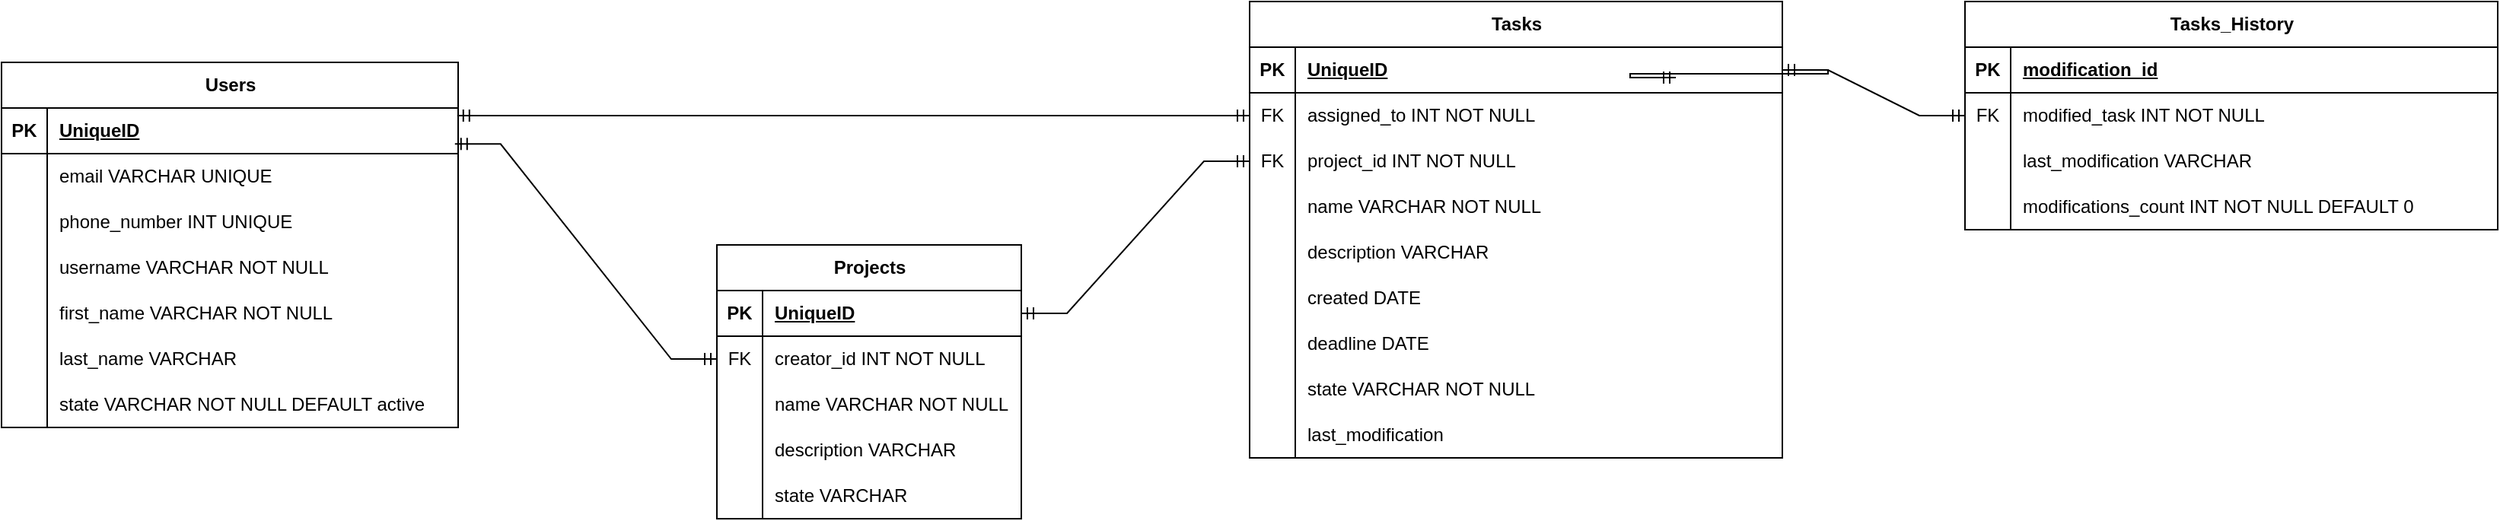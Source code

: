 <mxfile version="23.1.7" type="github">
  <diagram id="R2lEEEUBdFMjLlhIrx00" name="Page-1">
    <mxGraphModel dx="3056" dy="1215" grid="1" gridSize="10" guides="1" tooltips="1" connect="1" arrows="1" fold="1" page="1" pageScale="1" pageWidth="850" pageHeight="1100" math="0" shadow="0" extFonts="Permanent Marker^https://fonts.googleapis.com/css?family=Permanent+Marker">
      <root>
        <mxCell id="0" />
        <mxCell id="1" parent="0" />
        <mxCell id="dOVWwTzUJoapFZF-kY8Z-11" value="Users" style="shape=table;startSize=30;container=1;collapsible=1;childLayout=tableLayout;fixedRows=1;rowLines=0;fontStyle=1;align=center;resizeLast=1;html=1;" vertex="1" parent="1">
          <mxGeometry x="-260" y="130" width="300" height="240" as="geometry" />
        </mxCell>
        <mxCell id="dOVWwTzUJoapFZF-kY8Z-12" value="" style="shape=tableRow;horizontal=0;startSize=0;swimlaneHead=0;swimlaneBody=0;fillColor=none;collapsible=0;dropTarget=0;points=[[0,0.5],[1,0.5]];portConstraint=eastwest;top=0;left=0;right=0;bottom=1;" vertex="1" parent="dOVWwTzUJoapFZF-kY8Z-11">
          <mxGeometry y="30" width="300" height="30" as="geometry" />
        </mxCell>
        <mxCell id="dOVWwTzUJoapFZF-kY8Z-13" value="PK" style="shape=partialRectangle;connectable=0;fillColor=none;top=0;left=0;bottom=0;right=0;fontStyle=1;overflow=hidden;whiteSpace=wrap;html=1;" vertex="1" parent="dOVWwTzUJoapFZF-kY8Z-12">
          <mxGeometry width="30" height="30" as="geometry">
            <mxRectangle width="30" height="30" as="alternateBounds" />
          </mxGeometry>
        </mxCell>
        <mxCell id="dOVWwTzUJoapFZF-kY8Z-14" value="UniqueID" style="shape=partialRectangle;connectable=0;fillColor=none;top=0;left=0;bottom=0;right=0;align=left;spacingLeft=6;fontStyle=5;overflow=hidden;whiteSpace=wrap;html=1;" vertex="1" parent="dOVWwTzUJoapFZF-kY8Z-12">
          <mxGeometry x="30" width="270" height="30" as="geometry">
            <mxRectangle width="270" height="30" as="alternateBounds" />
          </mxGeometry>
        </mxCell>
        <mxCell id="dOVWwTzUJoapFZF-kY8Z-15" value="" style="shape=tableRow;horizontal=0;startSize=0;swimlaneHead=0;swimlaneBody=0;fillColor=none;collapsible=0;dropTarget=0;points=[[0,0.5],[1,0.5]];portConstraint=eastwest;top=0;left=0;right=0;bottom=0;" vertex="1" parent="dOVWwTzUJoapFZF-kY8Z-11">
          <mxGeometry y="60" width="300" height="30" as="geometry" />
        </mxCell>
        <mxCell id="dOVWwTzUJoapFZF-kY8Z-16" value="" style="shape=partialRectangle;connectable=0;fillColor=none;top=0;left=0;bottom=0;right=0;editable=1;overflow=hidden;whiteSpace=wrap;html=1;" vertex="1" parent="dOVWwTzUJoapFZF-kY8Z-15">
          <mxGeometry width="30" height="30" as="geometry">
            <mxRectangle width="30" height="30" as="alternateBounds" />
          </mxGeometry>
        </mxCell>
        <mxCell id="dOVWwTzUJoapFZF-kY8Z-17" value="email VARCHAR UNIQUE" style="shape=partialRectangle;connectable=0;fillColor=none;top=0;left=0;bottom=0;right=0;align=left;spacingLeft=6;overflow=hidden;whiteSpace=wrap;html=1;" vertex="1" parent="dOVWwTzUJoapFZF-kY8Z-15">
          <mxGeometry x="30" width="270" height="30" as="geometry">
            <mxRectangle width="270" height="30" as="alternateBounds" />
          </mxGeometry>
        </mxCell>
        <mxCell id="dOVWwTzUJoapFZF-kY8Z-18" value="" style="shape=tableRow;horizontal=0;startSize=0;swimlaneHead=0;swimlaneBody=0;fillColor=none;collapsible=0;dropTarget=0;points=[[0,0.5],[1,0.5]];portConstraint=eastwest;top=0;left=0;right=0;bottom=0;" vertex="1" parent="dOVWwTzUJoapFZF-kY8Z-11">
          <mxGeometry y="90" width="300" height="30" as="geometry" />
        </mxCell>
        <mxCell id="dOVWwTzUJoapFZF-kY8Z-19" value="" style="shape=partialRectangle;connectable=0;fillColor=none;top=0;left=0;bottom=0;right=0;editable=1;overflow=hidden;whiteSpace=wrap;html=1;" vertex="1" parent="dOVWwTzUJoapFZF-kY8Z-18">
          <mxGeometry width="30" height="30" as="geometry">
            <mxRectangle width="30" height="30" as="alternateBounds" />
          </mxGeometry>
        </mxCell>
        <mxCell id="dOVWwTzUJoapFZF-kY8Z-20" value="phone_number INT UNIQUE" style="shape=partialRectangle;connectable=0;fillColor=none;top=0;left=0;bottom=0;right=0;align=left;spacingLeft=6;overflow=hidden;whiteSpace=wrap;html=1;" vertex="1" parent="dOVWwTzUJoapFZF-kY8Z-18">
          <mxGeometry x="30" width="270" height="30" as="geometry">
            <mxRectangle width="270" height="30" as="alternateBounds" />
          </mxGeometry>
        </mxCell>
        <mxCell id="dOVWwTzUJoapFZF-kY8Z-21" value="" style="shape=tableRow;horizontal=0;startSize=0;swimlaneHead=0;swimlaneBody=0;fillColor=none;collapsible=0;dropTarget=0;points=[[0,0.5],[1,0.5]];portConstraint=eastwest;top=0;left=0;right=0;bottom=0;" vertex="1" parent="dOVWwTzUJoapFZF-kY8Z-11">
          <mxGeometry y="120" width="300" height="30" as="geometry" />
        </mxCell>
        <mxCell id="dOVWwTzUJoapFZF-kY8Z-22" value="" style="shape=partialRectangle;connectable=0;fillColor=none;top=0;left=0;bottom=0;right=0;editable=1;overflow=hidden;whiteSpace=wrap;html=1;" vertex="1" parent="dOVWwTzUJoapFZF-kY8Z-21">
          <mxGeometry width="30" height="30" as="geometry">
            <mxRectangle width="30" height="30" as="alternateBounds" />
          </mxGeometry>
        </mxCell>
        <mxCell id="dOVWwTzUJoapFZF-kY8Z-23" value="username VARCHAR NOT NULL" style="shape=partialRectangle;connectable=0;fillColor=none;top=0;left=0;bottom=0;right=0;align=left;spacingLeft=6;overflow=hidden;whiteSpace=wrap;html=1;" vertex="1" parent="dOVWwTzUJoapFZF-kY8Z-21">
          <mxGeometry x="30" width="270" height="30" as="geometry">
            <mxRectangle width="270" height="30" as="alternateBounds" />
          </mxGeometry>
        </mxCell>
        <mxCell id="dOVWwTzUJoapFZF-kY8Z-24" style="shape=tableRow;horizontal=0;startSize=0;swimlaneHead=0;swimlaneBody=0;fillColor=none;collapsible=0;dropTarget=0;points=[[0,0.5],[1,0.5]];portConstraint=eastwest;top=0;left=0;right=0;bottom=0;" vertex="1" parent="dOVWwTzUJoapFZF-kY8Z-11">
          <mxGeometry y="150" width="300" height="30" as="geometry" />
        </mxCell>
        <mxCell id="dOVWwTzUJoapFZF-kY8Z-25" style="shape=partialRectangle;connectable=0;fillColor=none;top=0;left=0;bottom=0;right=0;editable=1;overflow=hidden;whiteSpace=wrap;html=1;" vertex="1" parent="dOVWwTzUJoapFZF-kY8Z-24">
          <mxGeometry width="30" height="30" as="geometry">
            <mxRectangle width="30" height="30" as="alternateBounds" />
          </mxGeometry>
        </mxCell>
        <mxCell id="dOVWwTzUJoapFZF-kY8Z-26" value="first_name VARCHAR NOT NULL" style="shape=partialRectangle;connectable=0;fillColor=none;top=0;left=0;bottom=0;right=0;align=left;spacingLeft=6;overflow=hidden;whiteSpace=wrap;html=1;" vertex="1" parent="dOVWwTzUJoapFZF-kY8Z-24">
          <mxGeometry x="30" width="270" height="30" as="geometry">
            <mxRectangle width="270" height="30" as="alternateBounds" />
          </mxGeometry>
        </mxCell>
        <mxCell id="dOVWwTzUJoapFZF-kY8Z-27" style="shape=tableRow;horizontal=0;startSize=0;swimlaneHead=0;swimlaneBody=0;fillColor=none;collapsible=0;dropTarget=0;points=[[0,0.5],[1,0.5]];portConstraint=eastwest;top=0;left=0;right=0;bottom=0;" vertex="1" parent="dOVWwTzUJoapFZF-kY8Z-11">
          <mxGeometry y="180" width="300" height="30" as="geometry" />
        </mxCell>
        <mxCell id="dOVWwTzUJoapFZF-kY8Z-28" style="shape=partialRectangle;connectable=0;fillColor=none;top=0;left=0;bottom=0;right=0;editable=1;overflow=hidden;whiteSpace=wrap;html=1;" vertex="1" parent="dOVWwTzUJoapFZF-kY8Z-27">
          <mxGeometry width="30" height="30" as="geometry">
            <mxRectangle width="30" height="30" as="alternateBounds" />
          </mxGeometry>
        </mxCell>
        <mxCell id="dOVWwTzUJoapFZF-kY8Z-29" value="last_name VARCHAR" style="shape=partialRectangle;connectable=0;fillColor=none;top=0;left=0;bottom=0;right=0;align=left;spacingLeft=6;overflow=hidden;whiteSpace=wrap;html=1;" vertex="1" parent="dOVWwTzUJoapFZF-kY8Z-27">
          <mxGeometry x="30" width="270" height="30" as="geometry">
            <mxRectangle width="270" height="30" as="alternateBounds" />
          </mxGeometry>
        </mxCell>
        <mxCell id="dOVWwTzUJoapFZF-kY8Z-30" style="shape=tableRow;horizontal=0;startSize=0;swimlaneHead=0;swimlaneBody=0;fillColor=none;collapsible=0;dropTarget=0;points=[[0,0.5],[1,0.5]];portConstraint=eastwest;top=0;left=0;right=0;bottom=0;" vertex="1" parent="dOVWwTzUJoapFZF-kY8Z-11">
          <mxGeometry y="210" width="300" height="30" as="geometry" />
        </mxCell>
        <mxCell id="dOVWwTzUJoapFZF-kY8Z-31" style="shape=partialRectangle;connectable=0;fillColor=none;top=0;left=0;bottom=0;right=0;editable=1;overflow=hidden;whiteSpace=wrap;html=1;" vertex="1" parent="dOVWwTzUJoapFZF-kY8Z-30">
          <mxGeometry width="30" height="30" as="geometry">
            <mxRectangle width="30" height="30" as="alternateBounds" />
          </mxGeometry>
        </mxCell>
        <mxCell id="dOVWwTzUJoapFZF-kY8Z-32" value="state VARCHAR NOT NULL DEFAULT active" style="shape=partialRectangle;connectable=0;fillColor=none;top=0;left=0;bottom=0;right=0;align=left;spacingLeft=6;overflow=hidden;whiteSpace=wrap;html=1;" vertex="1" parent="dOVWwTzUJoapFZF-kY8Z-30">
          <mxGeometry x="30" width="270" height="30" as="geometry">
            <mxRectangle width="270" height="30" as="alternateBounds" />
          </mxGeometry>
        </mxCell>
        <mxCell id="dOVWwTzUJoapFZF-kY8Z-36" value="Projects" style="shape=table;startSize=30;container=1;collapsible=1;childLayout=tableLayout;fixedRows=1;rowLines=0;fontStyle=1;align=center;resizeLast=1;html=1;" vertex="1" parent="1">
          <mxGeometry x="210" y="250" width="200" height="180" as="geometry" />
        </mxCell>
        <mxCell id="dOVWwTzUJoapFZF-kY8Z-37" value="" style="shape=tableRow;horizontal=0;startSize=0;swimlaneHead=0;swimlaneBody=0;fillColor=none;collapsible=0;dropTarget=0;points=[[0,0.5],[1,0.5]];portConstraint=eastwest;top=0;left=0;right=0;bottom=1;" vertex="1" parent="dOVWwTzUJoapFZF-kY8Z-36">
          <mxGeometry y="30" width="200" height="30" as="geometry" />
        </mxCell>
        <mxCell id="dOVWwTzUJoapFZF-kY8Z-38" value="PK" style="shape=partialRectangle;connectable=0;fillColor=none;top=0;left=0;bottom=0;right=0;fontStyle=1;overflow=hidden;whiteSpace=wrap;html=1;" vertex="1" parent="dOVWwTzUJoapFZF-kY8Z-37">
          <mxGeometry width="30" height="30" as="geometry">
            <mxRectangle width="30" height="30" as="alternateBounds" />
          </mxGeometry>
        </mxCell>
        <mxCell id="dOVWwTzUJoapFZF-kY8Z-39" value="UniqueID" style="shape=partialRectangle;connectable=0;fillColor=none;top=0;left=0;bottom=0;right=0;align=left;spacingLeft=6;fontStyle=5;overflow=hidden;whiteSpace=wrap;html=1;" vertex="1" parent="dOVWwTzUJoapFZF-kY8Z-37">
          <mxGeometry x="30" width="170" height="30" as="geometry">
            <mxRectangle width="170" height="30" as="alternateBounds" />
          </mxGeometry>
        </mxCell>
        <mxCell id="dOVWwTzUJoapFZF-kY8Z-40" value="" style="shape=tableRow;horizontal=0;startSize=0;swimlaneHead=0;swimlaneBody=0;fillColor=none;collapsible=0;dropTarget=0;points=[[0,0.5],[1,0.5]];portConstraint=eastwest;top=0;left=0;right=0;bottom=0;" vertex="1" parent="dOVWwTzUJoapFZF-kY8Z-36">
          <mxGeometry y="60" width="200" height="30" as="geometry" />
        </mxCell>
        <mxCell id="dOVWwTzUJoapFZF-kY8Z-41" value="FK" style="shape=partialRectangle;connectable=0;fillColor=none;top=0;left=0;bottom=0;right=0;editable=1;overflow=hidden;whiteSpace=wrap;html=1;" vertex="1" parent="dOVWwTzUJoapFZF-kY8Z-40">
          <mxGeometry width="30" height="30" as="geometry">
            <mxRectangle width="30" height="30" as="alternateBounds" />
          </mxGeometry>
        </mxCell>
        <mxCell id="dOVWwTzUJoapFZF-kY8Z-42" value="creator_id INT NOT NULL" style="shape=partialRectangle;connectable=0;fillColor=none;top=0;left=0;bottom=0;right=0;align=left;spacingLeft=6;overflow=hidden;whiteSpace=wrap;html=1;" vertex="1" parent="dOVWwTzUJoapFZF-kY8Z-40">
          <mxGeometry x="30" width="170" height="30" as="geometry">
            <mxRectangle width="170" height="30" as="alternateBounds" />
          </mxGeometry>
        </mxCell>
        <mxCell id="dOVWwTzUJoapFZF-kY8Z-43" value="" style="shape=tableRow;horizontal=0;startSize=0;swimlaneHead=0;swimlaneBody=0;fillColor=none;collapsible=0;dropTarget=0;points=[[0,0.5],[1,0.5]];portConstraint=eastwest;top=0;left=0;right=0;bottom=0;" vertex="1" parent="dOVWwTzUJoapFZF-kY8Z-36">
          <mxGeometry y="90" width="200" height="30" as="geometry" />
        </mxCell>
        <mxCell id="dOVWwTzUJoapFZF-kY8Z-44" value="" style="shape=partialRectangle;connectable=0;fillColor=none;top=0;left=0;bottom=0;right=0;editable=1;overflow=hidden;whiteSpace=wrap;html=1;" vertex="1" parent="dOVWwTzUJoapFZF-kY8Z-43">
          <mxGeometry width="30" height="30" as="geometry">
            <mxRectangle width="30" height="30" as="alternateBounds" />
          </mxGeometry>
        </mxCell>
        <mxCell id="dOVWwTzUJoapFZF-kY8Z-45" value="name VARCHAR NOT NULL" style="shape=partialRectangle;connectable=0;fillColor=none;top=0;left=0;bottom=0;right=0;align=left;spacingLeft=6;overflow=hidden;whiteSpace=wrap;html=1;" vertex="1" parent="dOVWwTzUJoapFZF-kY8Z-43">
          <mxGeometry x="30" width="170" height="30" as="geometry">
            <mxRectangle width="170" height="30" as="alternateBounds" />
          </mxGeometry>
        </mxCell>
        <mxCell id="dOVWwTzUJoapFZF-kY8Z-46" value="" style="shape=tableRow;horizontal=0;startSize=0;swimlaneHead=0;swimlaneBody=0;fillColor=none;collapsible=0;dropTarget=0;points=[[0,0.5],[1,0.5]];portConstraint=eastwest;top=0;left=0;right=0;bottom=0;" vertex="1" parent="dOVWwTzUJoapFZF-kY8Z-36">
          <mxGeometry y="120" width="200" height="30" as="geometry" />
        </mxCell>
        <mxCell id="dOVWwTzUJoapFZF-kY8Z-47" value="" style="shape=partialRectangle;connectable=0;fillColor=none;top=0;left=0;bottom=0;right=0;editable=1;overflow=hidden;whiteSpace=wrap;html=1;" vertex="1" parent="dOVWwTzUJoapFZF-kY8Z-46">
          <mxGeometry width="30" height="30" as="geometry">
            <mxRectangle width="30" height="30" as="alternateBounds" />
          </mxGeometry>
        </mxCell>
        <mxCell id="dOVWwTzUJoapFZF-kY8Z-48" value="description VARCHAR" style="shape=partialRectangle;connectable=0;fillColor=none;top=0;left=0;bottom=0;right=0;align=left;spacingLeft=6;overflow=hidden;whiteSpace=wrap;html=1;" vertex="1" parent="dOVWwTzUJoapFZF-kY8Z-46">
          <mxGeometry x="30" width="170" height="30" as="geometry">
            <mxRectangle width="170" height="30" as="alternateBounds" />
          </mxGeometry>
        </mxCell>
        <mxCell id="dOVWwTzUJoapFZF-kY8Z-49" style="shape=tableRow;horizontal=0;startSize=0;swimlaneHead=0;swimlaneBody=0;fillColor=none;collapsible=0;dropTarget=0;points=[[0,0.5],[1,0.5]];portConstraint=eastwest;top=0;left=0;right=0;bottom=0;" vertex="1" parent="dOVWwTzUJoapFZF-kY8Z-36">
          <mxGeometry y="150" width="200" height="30" as="geometry" />
        </mxCell>
        <mxCell id="dOVWwTzUJoapFZF-kY8Z-50" style="shape=partialRectangle;connectable=0;fillColor=none;top=0;left=0;bottom=0;right=0;editable=1;overflow=hidden;whiteSpace=wrap;html=1;" vertex="1" parent="dOVWwTzUJoapFZF-kY8Z-49">
          <mxGeometry width="30" height="30" as="geometry">
            <mxRectangle width="30" height="30" as="alternateBounds" />
          </mxGeometry>
        </mxCell>
        <mxCell id="dOVWwTzUJoapFZF-kY8Z-51" value="state VARCHAR" style="shape=partialRectangle;connectable=0;fillColor=none;top=0;left=0;bottom=0;right=0;align=left;spacingLeft=6;overflow=hidden;whiteSpace=wrap;html=1;" vertex="1" parent="dOVWwTzUJoapFZF-kY8Z-49">
          <mxGeometry x="30" width="170" height="30" as="geometry">
            <mxRectangle width="170" height="30" as="alternateBounds" />
          </mxGeometry>
        </mxCell>
        <mxCell id="dOVWwTzUJoapFZF-kY8Z-109" value="Tasks" style="shape=table;startSize=30;container=1;collapsible=1;childLayout=tableLayout;fixedRows=1;rowLines=0;fontStyle=1;align=center;resizeLast=1;html=1;" vertex="1" parent="1">
          <mxGeometry x="560" y="90" width="350" height="300" as="geometry" />
        </mxCell>
        <mxCell id="dOVWwTzUJoapFZF-kY8Z-110" value="" style="shape=tableRow;horizontal=0;startSize=0;swimlaneHead=0;swimlaneBody=0;fillColor=none;collapsible=0;dropTarget=0;points=[[0,0.5],[1,0.5]];portConstraint=eastwest;top=0;left=0;right=0;bottom=1;" vertex="1" parent="dOVWwTzUJoapFZF-kY8Z-109">
          <mxGeometry y="30" width="350" height="30" as="geometry" />
        </mxCell>
        <mxCell id="dOVWwTzUJoapFZF-kY8Z-111" value="PK" style="shape=partialRectangle;connectable=0;fillColor=none;top=0;left=0;bottom=0;right=0;fontStyle=1;overflow=hidden;whiteSpace=wrap;html=1;" vertex="1" parent="dOVWwTzUJoapFZF-kY8Z-110">
          <mxGeometry width="30" height="30" as="geometry">
            <mxRectangle width="30" height="30" as="alternateBounds" />
          </mxGeometry>
        </mxCell>
        <mxCell id="dOVWwTzUJoapFZF-kY8Z-112" value="UniqueID" style="shape=partialRectangle;connectable=0;fillColor=none;top=0;left=0;bottom=0;right=0;align=left;spacingLeft=6;fontStyle=5;overflow=hidden;whiteSpace=wrap;html=1;" vertex="1" parent="dOVWwTzUJoapFZF-kY8Z-110">
          <mxGeometry x="30" width="320" height="30" as="geometry">
            <mxRectangle width="320" height="30" as="alternateBounds" />
          </mxGeometry>
        </mxCell>
        <mxCell id="dOVWwTzUJoapFZF-kY8Z-113" value="" style="shape=tableRow;horizontal=0;startSize=0;swimlaneHead=0;swimlaneBody=0;fillColor=none;collapsible=0;dropTarget=0;points=[[0,0.5],[1,0.5]];portConstraint=eastwest;top=0;left=0;right=0;bottom=0;" vertex="1" parent="dOVWwTzUJoapFZF-kY8Z-109">
          <mxGeometry y="60" width="350" height="30" as="geometry" />
        </mxCell>
        <mxCell id="dOVWwTzUJoapFZF-kY8Z-114" value="FK" style="shape=partialRectangle;connectable=0;fillColor=none;top=0;left=0;bottom=0;right=0;editable=1;overflow=hidden;whiteSpace=wrap;html=1;" vertex="1" parent="dOVWwTzUJoapFZF-kY8Z-113">
          <mxGeometry width="30" height="30" as="geometry">
            <mxRectangle width="30" height="30" as="alternateBounds" />
          </mxGeometry>
        </mxCell>
        <mxCell id="dOVWwTzUJoapFZF-kY8Z-115" value="assigned_to INT NOT NULL" style="shape=partialRectangle;connectable=0;fillColor=none;top=0;left=0;bottom=0;right=0;align=left;spacingLeft=6;overflow=hidden;whiteSpace=wrap;html=1;" vertex="1" parent="dOVWwTzUJoapFZF-kY8Z-113">
          <mxGeometry x="30" width="320" height="30" as="geometry">
            <mxRectangle width="320" height="30" as="alternateBounds" />
          </mxGeometry>
        </mxCell>
        <mxCell id="dOVWwTzUJoapFZF-kY8Z-116" value="" style="shape=tableRow;horizontal=0;startSize=0;swimlaneHead=0;swimlaneBody=0;fillColor=none;collapsible=0;dropTarget=0;points=[[0,0.5],[1,0.5]];portConstraint=eastwest;top=0;left=0;right=0;bottom=0;" vertex="1" parent="dOVWwTzUJoapFZF-kY8Z-109">
          <mxGeometry y="90" width="350" height="30" as="geometry" />
        </mxCell>
        <mxCell id="dOVWwTzUJoapFZF-kY8Z-117" value="FK" style="shape=partialRectangle;connectable=0;fillColor=none;top=0;left=0;bottom=0;right=0;editable=1;overflow=hidden;whiteSpace=wrap;html=1;" vertex="1" parent="dOVWwTzUJoapFZF-kY8Z-116">
          <mxGeometry width="30" height="30" as="geometry">
            <mxRectangle width="30" height="30" as="alternateBounds" />
          </mxGeometry>
        </mxCell>
        <mxCell id="dOVWwTzUJoapFZF-kY8Z-118" value="project_id INT NOT NULL" style="shape=partialRectangle;connectable=0;fillColor=none;top=0;left=0;bottom=0;right=0;align=left;spacingLeft=6;overflow=hidden;whiteSpace=wrap;html=1;" vertex="1" parent="dOVWwTzUJoapFZF-kY8Z-116">
          <mxGeometry x="30" width="320" height="30" as="geometry">
            <mxRectangle width="320" height="30" as="alternateBounds" />
          </mxGeometry>
        </mxCell>
        <mxCell id="dOVWwTzUJoapFZF-kY8Z-119" value="" style="shape=tableRow;horizontal=0;startSize=0;swimlaneHead=0;swimlaneBody=0;fillColor=none;collapsible=0;dropTarget=0;points=[[0,0.5],[1,0.5]];portConstraint=eastwest;top=0;left=0;right=0;bottom=0;" vertex="1" parent="dOVWwTzUJoapFZF-kY8Z-109">
          <mxGeometry y="120" width="350" height="30" as="geometry" />
        </mxCell>
        <mxCell id="dOVWwTzUJoapFZF-kY8Z-120" value="" style="shape=partialRectangle;connectable=0;fillColor=none;top=0;left=0;bottom=0;right=0;editable=1;overflow=hidden;whiteSpace=wrap;html=1;" vertex="1" parent="dOVWwTzUJoapFZF-kY8Z-119">
          <mxGeometry width="30" height="30" as="geometry">
            <mxRectangle width="30" height="30" as="alternateBounds" />
          </mxGeometry>
        </mxCell>
        <mxCell id="dOVWwTzUJoapFZF-kY8Z-121" value="name VARCHAR NOT NULL" style="shape=partialRectangle;connectable=0;fillColor=none;top=0;left=0;bottom=0;right=0;align=left;spacingLeft=6;overflow=hidden;whiteSpace=wrap;html=1;" vertex="1" parent="dOVWwTzUJoapFZF-kY8Z-119">
          <mxGeometry x="30" width="320" height="30" as="geometry">
            <mxRectangle width="320" height="30" as="alternateBounds" />
          </mxGeometry>
        </mxCell>
        <mxCell id="dOVWwTzUJoapFZF-kY8Z-134" style="shape=tableRow;horizontal=0;startSize=0;swimlaneHead=0;swimlaneBody=0;fillColor=none;collapsible=0;dropTarget=0;points=[[0,0.5],[1,0.5]];portConstraint=eastwest;top=0;left=0;right=0;bottom=0;" vertex="1" parent="dOVWwTzUJoapFZF-kY8Z-109">
          <mxGeometry y="150" width="350" height="30" as="geometry" />
        </mxCell>
        <mxCell id="dOVWwTzUJoapFZF-kY8Z-135" style="shape=partialRectangle;connectable=0;fillColor=none;top=0;left=0;bottom=0;right=0;editable=1;overflow=hidden;whiteSpace=wrap;html=1;" vertex="1" parent="dOVWwTzUJoapFZF-kY8Z-134">
          <mxGeometry width="30" height="30" as="geometry">
            <mxRectangle width="30" height="30" as="alternateBounds" />
          </mxGeometry>
        </mxCell>
        <mxCell id="dOVWwTzUJoapFZF-kY8Z-136" value="description VARCHAR" style="shape=partialRectangle;connectable=0;fillColor=none;top=0;left=0;bottom=0;right=0;align=left;spacingLeft=6;overflow=hidden;whiteSpace=wrap;html=1;" vertex="1" parent="dOVWwTzUJoapFZF-kY8Z-134">
          <mxGeometry x="30" width="320" height="30" as="geometry">
            <mxRectangle width="320" height="30" as="alternateBounds" />
          </mxGeometry>
        </mxCell>
        <mxCell id="dOVWwTzUJoapFZF-kY8Z-131" style="shape=tableRow;horizontal=0;startSize=0;swimlaneHead=0;swimlaneBody=0;fillColor=none;collapsible=0;dropTarget=0;points=[[0,0.5],[1,0.5]];portConstraint=eastwest;top=0;left=0;right=0;bottom=0;" vertex="1" parent="dOVWwTzUJoapFZF-kY8Z-109">
          <mxGeometry y="180" width="350" height="30" as="geometry" />
        </mxCell>
        <mxCell id="dOVWwTzUJoapFZF-kY8Z-132" style="shape=partialRectangle;connectable=0;fillColor=none;top=0;left=0;bottom=0;right=0;editable=1;overflow=hidden;whiteSpace=wrap;html=1;" vertex="1" parent="dOVWwTzUJoapFZF-kY8Z-131">
          <mxGeometry width="30" height="30" as="geometry">
            <mxRectangle width="30" height="30" as="alternateBounds" />
          </mxGeometry>
        </mxCell>
        <mxCell id="dOVWwTzUJoapFZF-kY8Z-133" value="created DATE" style="shape=partialRectangle;connectable=0;fillColor=none;top=0;left=0;bottom=0;right=0;align=left;spacingLeft=6;overflow=hidden;whiteSpace=wrap;html=1;" vertex="1" parent="dOVWwTzUJoapFZF-kY8Z-131">
          <mxGeometry x="30" width="320" height="30" as="geometry">
            <mxRectangle width="320" height="30" as="alternateBounds" />
          </mxGeometry>
        </mxCell>
        <mxCell id="dOVWwTzUJoapFZF-kY8Z-128" style="shape=tableRow;horizontal=0;startSize=0;swimlaneHead=0;swimlaneBody=0;fillColor=none;collapsible=0;dropTarget=0;points=[[0,0.5],[1,0.5]];portConstraint=eastwest;top=0;left=0;right=0;bottom=0;" vertex="1" parent="dOVWwTzUJoapFZF-kY8Z-109">
          <mxGeometry y="210" width="350" height="30" as="geometry" />
        </mxCell>
        <mxCell id="dOVWwTzUJoapFZF-kY8Z-129" style="shape=partialRectangle;connectable=0;fillColor=none;top=0;left=0;bottom=0;right=0;editable=1;overflow=hidden;whiteSpace=wrap;html=1;" vertex="1" parent="dOVWwTzUJoapFZF-kY8Z-128">
          <mxGeometry width="30" height="30" as="geometry">
            <mxRectangle width="30" height="30" as="alternateBounds" />
          </mxGeometry>
        </mxCell>
        <mxCell id="dOVWwTzUJoapFZF-kY8Z-130" value="deadline DATE" style="shape=partialRectangle;connectable=0;fillColor=none;top=0;left=0;bottom=0;right=0;align=left;spacingLeft=6;overflow=hidden;whiteSpace=wrap;html=1;" vertex="1" parent="dOVWwTzUJoapFZF-kY8Z-128">
          <mxGeometry x="30" width="320" height="30" as="geometry">
            <mxRectangle width="320" height="30" as="alternateBounds" />
          </mxGeometry>
        </mxCell>
        <mxCell id="dOVWwTzUJoapFZF-kY8Z-137" style="shape=tableRow;horizontal=0;startSize=0;swimlaneHead=0;swimlaneBody=0;fillColor=none;collapsible=0;dropTarget=0;points=[[0,0.5],[1,0.5]];portConstraint=eastwest;top=0;left=0;right=0;bottom=0;" vertex="1" parent="dOVWwTzUJoapFZF-kY8Z-109">
          <mxGeometry y="240" width="350" height="30" as="geometry" />
        </mxCell>
        <mxCell id="dOVWwTzUJoapFZF-kY8Z-138" style="shape=partialRectangle;connectable=0;fillColor=none;top=0;left=0;bottom=0;right=0;editable=1;overflow=hidden;whiteSpace=wrap;html=1;" vertex="1" parent="dOVWwTzUJoapFZF-kY8Z-137">
          <mxGeometry width="30" height="30" as="geometry">
            <mxRectangle width="30" height="30" as="alternateBounds" />
          </mxGeometry>
        </mxCell>
        <mxCell id="dOVWwTzUJoapFZF-kY8Z-139" value="state VARCHAR NOT NULL" style="shape=partialRectangle;connectable=0;fillColor=none;top=0;left=0;bottom=0;right=0;align=left;spacingLeft=6;overflow=hidden;whiteSpace=wrap;html=1;" vertex="1" parent="dOVWwTzUJoapFZF-kY8Z-137">
          <mxGeometry x="30" width="320" height="30" as="geometry">
            <mxRectangle width="320" height="30" as="alternateBounds" />
          </mxGeometry>
        </mxCell>
        <mxCell id="dOVWwTzUJoapFZF-kY8Z-189" style="shape=tableRow;horizontal=0;startSize=0;swimlaneHead=0;swimlaneBody=0;fillColor=none;collapsible=0;dropTarget=0;points=[[0,0.5],[1,0.5]];portConstraint=eastwest;top=0;left=0;right=0;bottom=0;" vertex="1" parent="dOVWwTzUJoapFZF-kY8Z-109">
          <mxGeometry y="270" width="350" height="30" as="geometry" />
        </mxCell>
        <mxCell id="dOVWwTzUJoapFZF-kY8Z-190" style="shape=partialRectangle;connectable=0;fillColor=none;top=0;left=0;bottom=0;right=0;editable=1;overflow=hidden;whiteSpace=wrap;html=1;" vertex="1" parent="dOVWwTzUJoapFZF-kY8Z-189">
          <mxGeometry width="30" height="30" as="geometry">
            <mxRectangle width="30" height="30" as="alternateBounds" />
          </mxGeometry>
        </mxCell>
        <mxCell id="dOVWwTzUJoapFZF-kY8Z-191" value="last_modification" style="shape=partialRectangle;connectable=0;fillColor=none;top=0;left=0;bottom=0;right=0;align=left;spacingLeft=6;overflow=hidden;whiteSpace=wrap;html=1;" vertex="1" parent="dOVWwTzUJoapFZF-kY8Z-189">
          <mxGeometry x="30" width="320" height="30" as="geometry">
            <mxRectangle width="320" height="30" as="alternateBounds" />
          </mxGeometry>
        </mxCell>
        <mxCell id="dOVWwTzUJoapFZF-kY8Z-140" value="" style="edgeStyle=entityRelationEdgeStyle;fontSize=12;html=1;endArrow=ERmandOne;startArrow=ERmandOne;rounded=0;entryX=0;entryY=0.5;entryDx=0;entryDy=0;exitX=0.998;exitY=0.167;exitDx=0;exitDy=0;exitPerimeter=0;" edge="1" parent="1" source="dOVWwTzUJoapFZF-kY8Z-12" target="dOVWwTzUJoapFZF-kY8Z-113">
          <mxGeometry width="100" height="100" relative="1" as="geometry">
            <mxPoint x="380" y="270" as="sourcePoint" />
            <mxPoint x="480" y="170" as="targetPoint" />
          </mxGeometry>
        </mxCell>
        <mxCell id="dOVWwTzUJoapFZF-kY8Z-141" value="" style="edgeStyle=entityRelationEdgeStyle;fontSize=12;html=1;endArrow=ERmandOne;startArrow=ERmandOne;rounded=0;entryX=0;entryY=0.5;entryDx=0;entryDy=0;exitX=1;exitY=0.5;exitDx=0;exitDy=0;" edge="1" parent="1" source="dOVWwTzUJoapFZF-kY8Z-37" target="dOVWwTzUJoapFZF-kY8Z-116">
          <mxGeometry width="100" height="100" relative="1" as="geometry">
            <mxPoint x="300" y="480" as="sourcePoint" />
            <mxPoint x="400" y="380" as="targetPoint" />
          </mxGeometry>
        </mxCell>
        <mxCell id="dOVWwTzUJoapFZF-kY8Z-145" value="" style="edgeStyle=entityRelationEdgeStyle;fontSize=12;html=1;endArrow=ERmandOne;startArrow=ERmandOne;rounded=0;exitX=0.993;exitY=0.789;exitDx=0;exitDy=0;entryX=0;entryY=0.5;entryDx=0;entryDy=0;exitPerimeter=0;" edge="1" parent="1" source="dOVWwTzUJoapFZF-kY8Z-12" target="dOVWwTzUJoapFZF-kY8Z-40">
          <mxGeometry width="100" height="100" relative="1" as="geometry">
            <mxPoint x="400" y="250" as="sourcePoint" />
            <mxPoint x="300" y="350" as="targetPoint" />
          </mxGeometry>
        </mxCell>
        <mxCell id="dOVWwTzUJoapFZF-kY8Z-159" value="" style="edgeStyle=entityRelationEdgeStyle;fontSize=12;html=1;endArrow=ERmandOne;startArrow=ERmandOne;rounded=0;exitX=1;exitY=0.5;exitDx=0;exitDy=0;entryX=0;entryY=0.5;entryDx=0;entryDy=0;" edge="1" parent="1" source="dOVWwTzUJoapFZF-kY8Z-110" target="dOVWwTzUJoapFZF-kY8Z-150">
          <mxGeometry width="100" height="100" relative="1" as="geometry">
            <mxPoint x="740" y="240" as="sourcePoint" />
            <mxPoint x="840" y="140" as="targetPoint" />
          </mxGeometry>
        </mxCell>
        <mxCell id="dOVWwTzUJoapFZF-kY8Z-222" value="Tasks_History" style="shape=table;startSize=30;container=1;collapsible=1;childLayout=tableLayout;fixedRows=1;rowLines=0;fontStyle=1;align=center;resizeLast=1;html=1;" vertex="1" parent="1">
          <mxGeometry x="1030" y="90" width="350" height="150" as="geometry" />
        </mxCell>
        <mxCell id="dOVWwTzUJoapFZF-kY8Z-223" value="" style="shape=tableRow;horizontal=0;startSize=0;swimlaneHead=0;swimlaneBody=0;fillColor=none;collapsible=0;dropTarget=0;points=[[0,0.5],[1,0.5]];portConstraint=eastwest;top=0;left=0;right=0;bottom=1;" vertex="1" parent="dOVWwTzUJoapFZF-kY8Z-222">
          <mxGeometry y="30" width="350" height="30" as="geometry" />
        </mxCell>
        <mxCell id="dOVWwTzUJoapFZF-kY8Z-224" value="PK" style="shape=partialRectangle;connectable=0;fillColor=none;top=0;left=0;bottom=0;right=0;fontStyle=1;overflow=hidden;whiteSpace=wrap;html=1;" vertex="1" parent="dOVWwTzUJoapFZF-kY8Z-223">
          <mxGeometry width="30" height="30" as="geometry">
            <mxRectangle width="30" height="30" as="alternateBounds" />
          </mxGeometry>
        </mxCell>
        <mxCell id="dOVWwTzUJoapFZF-kY8Z-225" value="modification_id" style="shape=partialRectangle;connectable=0;fillColor=none;top=0;left=0;bottom=0;right=0;align=left;spacingLeft=6;fontStyle=5;overflow=hidden;whiteSpace=wrap;html=1;" vertex="1" parent="dOVWwTzUJoapFZF-kY8Z-223">
          <mxGeometry x="30" width="320" height="30" as="geometry">
            <mxRectangle width="320" height="30" as="alternateBounds" />
          </mxGeometry>
        </mxCell>
        <mxCell id="dOVWwTzUJoapFZF-kY8Z-226" value="" style="shape=tableRow;horizontal=0;startSize=0;swimlaneHead=0;swimlaneBody=0;fillColor=none;collapsible=0;dropTarget=0;points=[[0,0.5],[1,0.5]];portConstraint=eastwest;top=0;left=0;right=0;bottom=0;" vertex="1" parent="dOVWwTzUJoapFZF-kY8Z-222">
          <mxGeometry y="60" width="350" height="30" as="geometry" />
        </mxCell>
        <mxCell id="dOVWwTzUJoapFZF-kY8Z-227" value="FK" style="shape=partialRectangle;connectable=0;fillColor=none;top=0;left=0;bottom=0;right=0;editable=1;overflow=hidden;whiteSpace=wrap;html=1;" vertex="1" parent="dOVWwTzUJoapFZF-kY8Z-226">
          <mxGeometry width="30" height="30" as="geometry">
            <mxRectangle width="30" height="30" as="alternateBounds" />
          </mxGeometry>
        </mxCell>
        <mxCell id="dOVWwTzUJoapFZF-kY8Z-228" value="modified_task INT NOT NULL" style="shape=partialRectangle;connectable=0;fillColor=none;top=0;left=0;bottom=0;right=0;align=left;spacingLeft=6;overflow=hidden;whiteSpace=wrap;html=1;" vertex="1" parent="dOVWwTzUJoapFZF-kY8Z-226">
          <mxGeometry x="30" width="320" height="30" as="geometry">
            <mxRectangle width="320" height="30" as="alternateBounds" />
          </mxGeometry>
        </mxCell>
        <mxCell id="dOVWwTzUJoapFZF-kY8Z-229" value="" style="shape=tableRow;horizontal=0;startSize=0;swimlaneHead=0;swimlaneBody=0;fillColor=none;collapsible=0;dropTarget=0;points=[[0,0.5],[1,0.5]];portConstraint=eastwest;top=0;left=0;right=0;bottom=0;" vertex="1" parent="dOVWwTzUJoapFZF-kY8Z-222">
          <mxGeometry y="90" width="350" height="30" as="geometry" />
        </mxCell>
        <mxCell id="dOVWwTzUJoapFZF-kY8Z-230" value="" style="shape=partialRectangle;connectable=0;fillColor=none;top=0;left=0;bottom=0;right=0;editable=1;overflow=hidden;whiteSpace=wrap;html=1;" vertex="1" parent="dOVWwTzUJoapFZF-kY8Z-229">
          <mxGeometry width="30" height="30" as="geometry">
            <mxRectangle width="30" height="30" as="alternateBounds" />
          </mxGeometry>
        </mxCell>
        <mxCell id="dOVWwTzUJoapFZF-kY8Z-231" value="last_modification VARCHAR" style="shape=partialRectangle;connectable=0;fillColor=none;top=0;left=0;bottom=0;right=0;align=left;spacingLeft=6;overflow=hidden;whiteSpace=wrap;html=1;" vertex="1" parent="dOVWwTzUJoapFZF-kY8Z-229">
          <mxGeometry x="30" width="320" height="30" as="geometry">
            <mxRectangle width="320" height="30" as="alternateBounds" />
          </mxGeometry>
        </mxCell>
        <mxCell id="dOVWwTzUJoapFZF-kY8Z-232" value="" style="shape=tableRow;horizontal=0;startSize=0;swimlaneHead=0;swimlaneBody=0;fillColor=none;collapsible=0;dropTarget=0;points=[[0,0.5],[1,0.5]];portConstraint=eastwest;top=0;left=0;right=0;bottom=0;" vertex="1" parent="dOVWwTzUJoapFZF-kY8Z-222">
          <mxGeometry y="120" width="350" height="30" as="geometry" />
        </mxCell>
        <mxCell id="dOVWwTzUJoapFZF-kY8Z-233" value="" style="shape=partialRectangle;connectable=0;fillColor=none;top=0;left=0;bottom=0;right=0;editable=1;overflow=hidden;whiteSpace=wrap;html=1;" vertex="1" parent="dOVWwTzUJoapFZF-kY8Z-232">
          <mxGeometry width="30" height="30" as="geometry">
            <mxRectangle width="30" height="30" as="alternateBounds" />
          </mxGeometry>
        </mxCell>
        <mxCell id="dOVWwTzUJoapFZF-kY8Z-234" value="modifications_count INT NOT NULL DEFAULT 0" style="shape=partialRectangle;connectable=0;fillColor=none;top=0;left=0;bottom=0;right=0;align=left;spacingLeft=6;overflow=hidden;whiteSpace=wrap;html=1;" vertex="1" parent="dOVWwTzUJoapFZF-kY8Z-232">
          <mxGeometry x="30" width="320" height="30" as="geometry">
            <mxRectangle width="320" height="30" as="alternateBounds" />
          </mxGeometry>
        </mxCell>
        <mxCell id="dOVWwTzUJoapFZF-kY8Z-235" value="" style="edgeStyle=entityRelationEdgeStyle;fontSize=12;html=1;endArrow=ERmandOne;startArrow=ERmandOne;rounded=0;entryX=0;entryY=0.5;entryDx=0;entryDy=0;exitX=1;exitY=0.5;exitDx=0;exitDy=0;" edge="1" parent="1" source="dOVWwTzUJoapFZF-kY8Z-110" target="dOVWwTzUJoapFZF-kY8Z-226">
          <mxGeometry width="100" height="100" relative="1" as="geometry">
            <mxPoint x="890" y="250" as="sourcePoint" />
            <mxPoint x="990" y="150" as="targetPoint" />
          </mxGeometry>
        </mxCell>
      </root>
    </mxGraphModel>
  </diagram>
</mxfile>

